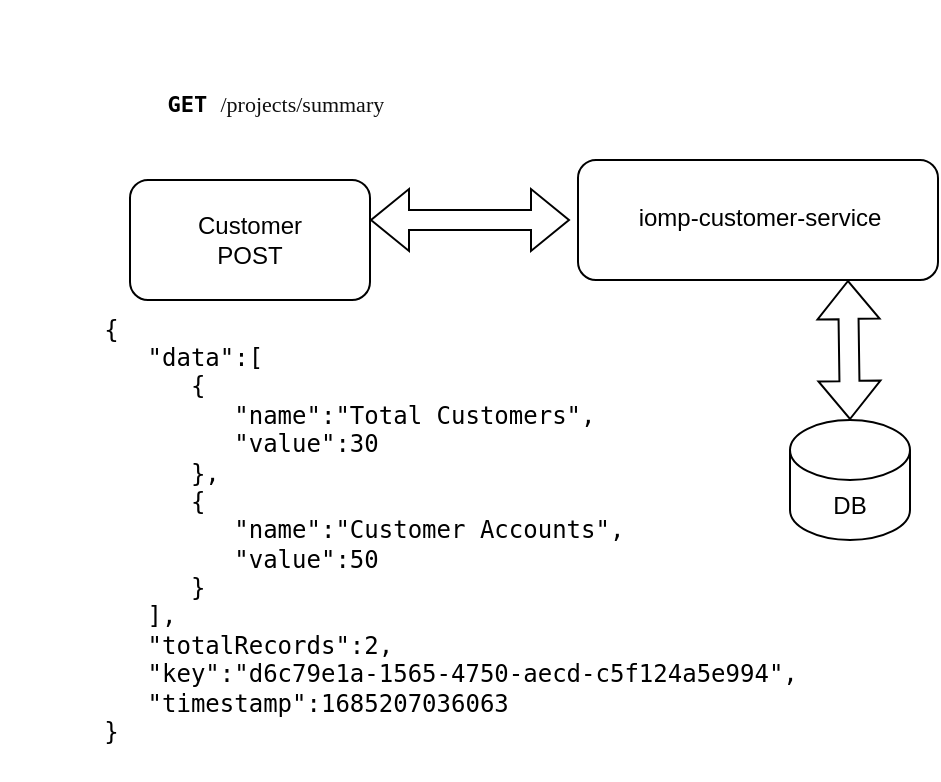 <mxfile version="26.1.1">
  <diagram name="Page-1" id="BYTXbC25DRY8ZI2Z7DPX">
    <mxGraphModel dx="1026" dy="553" grid="1" gridSize="10" guides="1" tooltips="1" connect="1" arrows="1" fold="1" page="1" pageScale="1" pageWidth="827" pageHeight="1169" math="0" shadow="0">
      <root>
        <mxCell id="0" />
        <mxCell id="1" parent="0" />
        <mxCell id="M__pvSeYkyBA2umGWvLx-5" value="&lt;div&gt;Customer&lt;/div&gt;&lt;div&gt;POST&lt;/div&gt;" style="rounded=1;whiteSpace=wrap;html=1;" parent="1" vertex="1">
          <mxGeometry x="100" y="300" width="120" height="60" as="geometry" />
        </mxCell>
        <mxCell id="M__pvSeYkyBA2umGWvLx-6" value="" style="rounded=1;whiteSpace=wrap;html=1;" parent="1" vertex="1">
          <mxGeometry x="324" y="290" width="180" height="60" as="geometry" />
        </mxCell>
        <mxCell id="M__pvSeYkyBA2umGWvLx-7" value="iomp-customer-service" style="text;html=1;align=center;verticalAlign=middle;whiteSpace=wrap;rounded=0;" parent="1" vertex="1">
          <mxGeometry x="350" y="307.5" width="130" height="22.5" as="geometry" />
        </mxCell>
        <mxCell id="M__pvSeYkyBA2umGWvLx-13" value="" style="shape=flexArrow;endArrow=classic;startArrow=classic;html=1;rounded=0;" parent="1" edge="1">
          <mxGeometry width="100" height="100" relative="1" as="geometry">
            <mxPoint x="220" y="320" as="sourcePoint" />
            <mxPoint x="320" y="320" as="targetPoint" />
          </mxGeometry>
        </mxCell>
        <mxCell id="M__pvSeYkyBA2umGWvLx-25" value="DB" style="shape=cylinder3;whiteSpace=wrap;html=1;boundedLbl=1;backgroundOutline=1;size=15;" parent="1" vertex="1">
          <mxGeometry x="430" y="420" width="60" height="60" as="geometry" />
        </mxCell>
        <mxCell id="eWnXWsVsrv5pQYVKBkyM-1" value="&lt;pre style=&quot;margin-top: 0px;&quot;&gt;&lt;pre&gt;&lt;pre&gt;&lt;pre&gt;&lt;span dir=&quot;ltr&quot; class=&quot;ui-provider a b c d e f g h i j k l m n o p q r s t u v w x y z ab ac ae af ag ah ai aj ak&quot;&gt;&lt;p&gt;&lt;font style=&quot;font-size: 9px;&quot;&gt;&lt;br&gt;&lt;/font&gt;&lt;/p&gt;&lt;p&gt;&lt;font style=&quot;&quot;&gt;&lt;span style=&quot;font-size: 10px;&quot;&gt;     &lt;/span&gt;&lt;font style=&quot;font-size: 11px;&quot;&gt; &lt;b&gt;GET&lt;/b&gt;&lt;font color=&quot;#0f0f0f&quot;&gt; &lt;/font&gt;&lt;font style=&quot;&quot; face=&quot;Verdana&quot;&gt;&lt;span style=&quot;background-color: rgb(255, 255, 255); white-space: normal;&quot;&gt;&lt;font color=&quot;#0f0f0f&quot;&gt;/projects/summary&lt;/font&gt;&lt;/span&gt;&lt;/font&gt;&lt;/font&gt;&lt;/font&gt;&lt;/p&gt;&lt;p&gt;&lt;/p&gt;&lt;/span&gt;&lt;/pre&gt;&lt;/pre&gt;&lt;/pre&gt;&lt;/pre&gt;" style="text;html=1;whiteSpace=wrap;overflow=hidden;rounded=0;align=left;" parent="1" vertex="1">
          <mxGeometry x="80" y="210" width="360" height="70" as="geometry" />
        </mxCell>
        <mxCell id="0USdb_t3DaOtPhE5vXOL-3" value="" style="shape=flexArrow;endArrow=classic;startArrow=classic;html=1;rounded=0;entryX=0.75;entryY=1;entryDx=0;entryDy=0;exitX=0.5;exitY=0;exitDx=0;exitDy=0;exitPerimeter=0;" parent="1" source="M__pvSeYkyBA2umGWvLx-25" target="M__pvSeYkyBA2umGWvLx-6" edge="1">
          <mxGeometry width="100" height="100" relative="1" as="geometry">
            <mxPoint x="450" y="390" as="sourcePoint" />
            <mxPoint x="550" y="290" as="targetPoint" />
          </mxGeometry>
        </mxCell>
        <mxCell id="m3tlAL_hqEG2WaRdSzin-3" value="&lt;blockquote style=&quot;text-align: left;&quot;&gt;&lt;pre&gt;{&lt;br&gt;&amp;nbsp; &amp;nbsp;&quot;data&quot;:[&lt;br&gt;&amp;nbsp; &amp;nbsp; &amp;nbsp; {&lt;br&gt;&amp;nbsp; &amp;nbsp; &amp;nbsp; &amp;nbsp; &amp;nbsp;&quot;name&quot;:&quot;Total Customers&quot;,&lt;br&gt;&amp;nbsp; &amp;nbsp; &amp;nbsp; &amp;nbsp; &amp;nbsp;&quot;value&quot;:30&lt;br&gt;&amp;nbsp; &amp;nbsp; &amp;nbsp; },&lt;br&gt;&amp;nbsp; &amp;nbsp; &amp;nbsp; {&lt;br&gt;&amp;nbsp; &amp;nbsp; &amp;nbsp; &amp;nbsp; &amp;nbsp;&quot;name&quot;:&quot;Customer Accounts&quot;,&lt;br&gt;&amp;nbsp; &amp;nbsp; &amp;nbsp; &amp;nbsp; &amp;nbsp;&quot;value&quot;:50&lt;br&gt;&amp;nbsp; &amp;nbsp; &amp;nbsp; }&lt;br&gt;&amp;nbsp; &amp;nbsp;],&lt;br&gt;&amp;nbsp; &amp;nbsp;&quot;totalRecords&quot;:2,&lt;br&gt;&amp;nbsp; &amp;nbsp;&quot;key&quot;:&quot;d6c79e1a-1565-4750-aecd-c5f124a5e994&quot;,&lt;br&gt;&amp;nbsp; &amp;nbsp;&quot;timestamp&quot;:1685207036063&lt;br&gt;}&lt;/pre&gt;&lt;/blockquote&gt;" style="text;html=1;align=center;verticalAlign=middle;resizable=0;points=[];autosize=1;strokeColor=none;fillColor=none;" parent="1" vertex="1">
          <mxGeometry x="35" y="350" width="450" height="250" as="geometry" />
        </mxCell>
      </root>
    </mxGraphModel>
  </diagram>
</mxfile>
